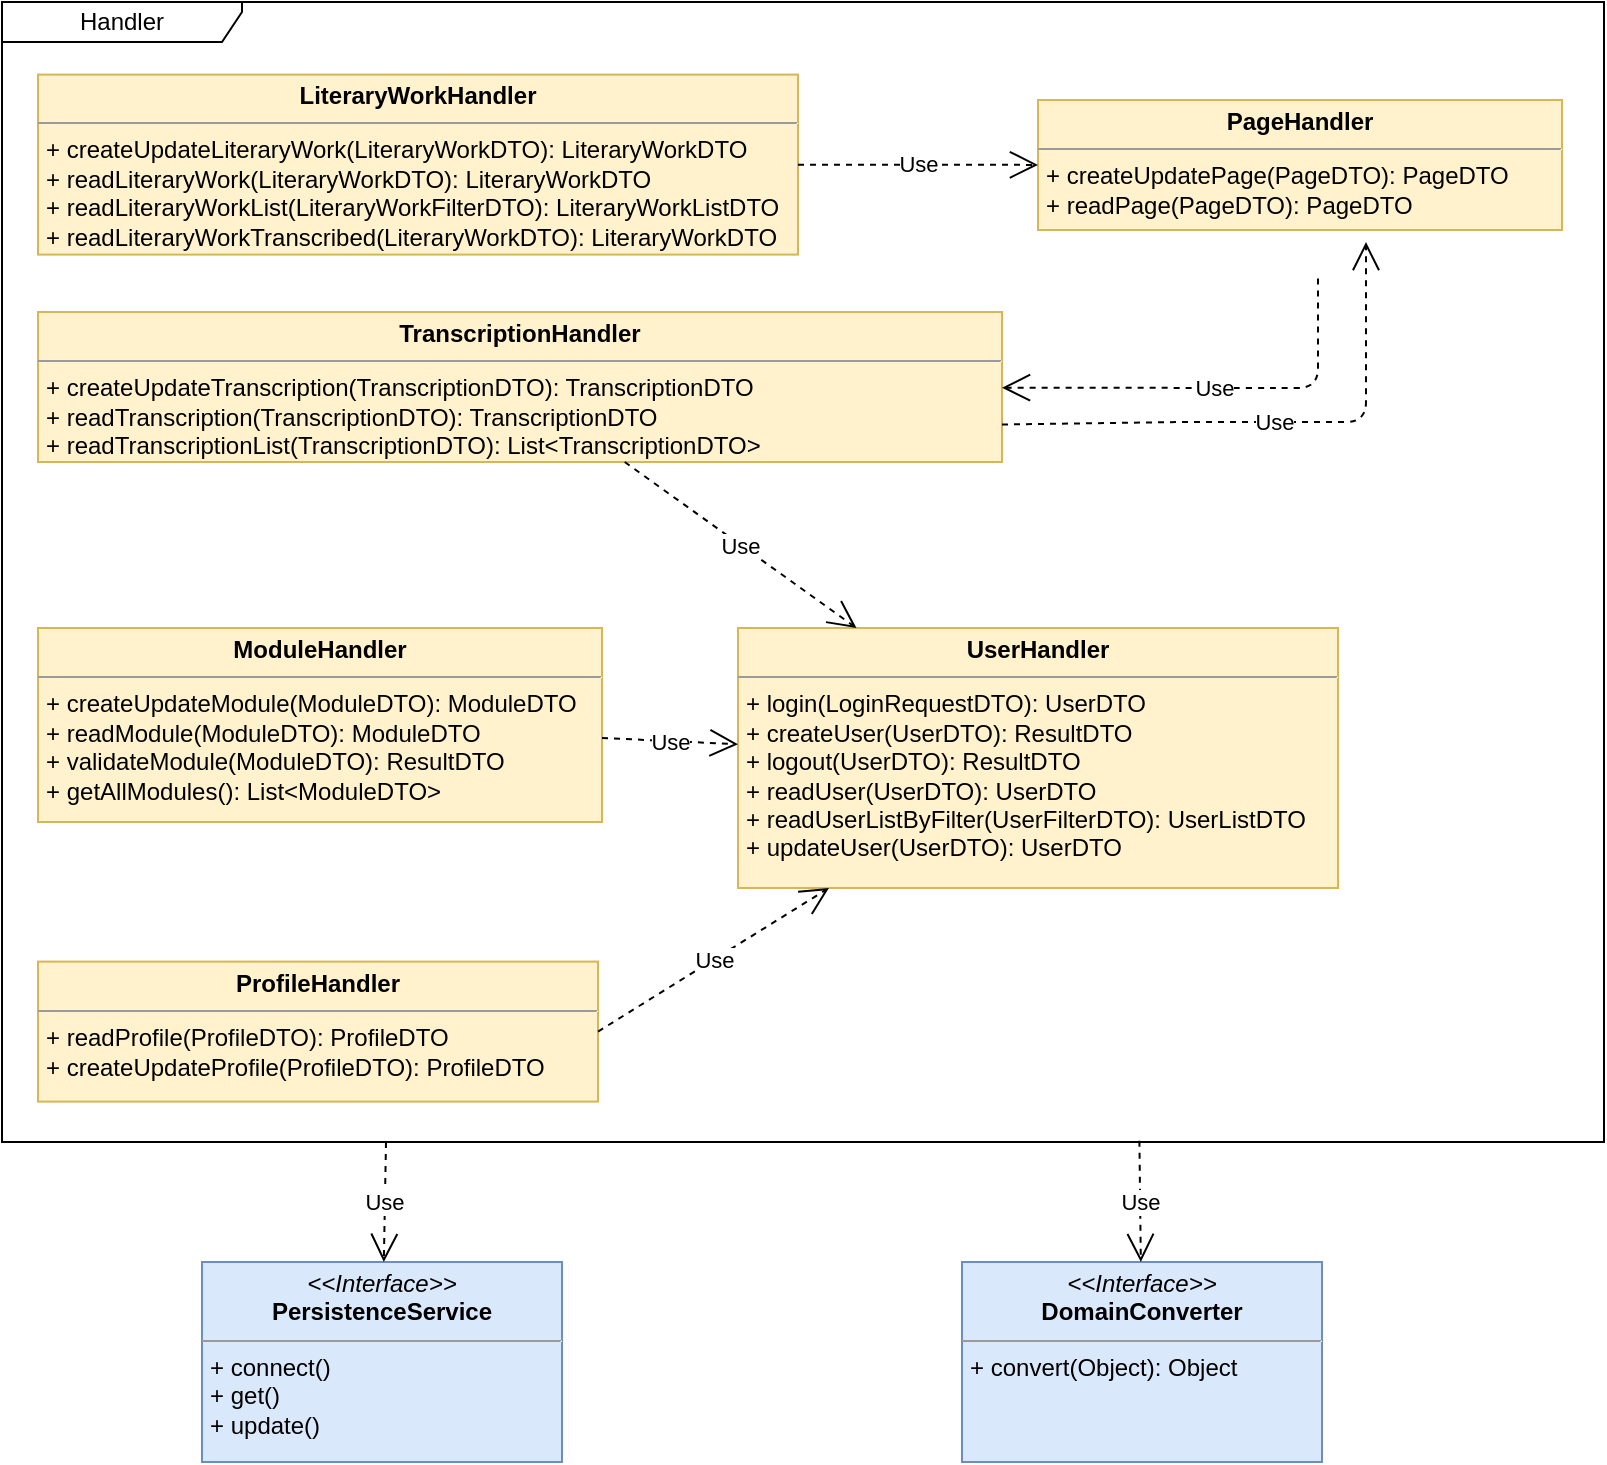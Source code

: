 <mxfile version="12.1.9" type="device" pages="1"><diagram id="q4cFodYw-TBzlHbiW_eS" name="Page-1"><mxGraphModel dx="1038" dy="531" grid="1" gridSize="10" guides="1" tooltips="1" connect="1" arrows="1" fold="1" page="1" pageScale="1" pageWidth="827" pageHeight="1169" math="0" shadow="0"><root><mxCell id="0"/><mxCell id="1" parent="0"/><mxCell id="YDSBDReVMTlkqqa4Y8eN-1" value="&lt;p style=&quot;margin: 0px ; margin-top: 4px ; text-align: center&quot;&gt;&lt;b&gt;LiteraryWorkHandler&lt;/b&gt;&lt;/p&gt;&lt;hr size=&quot;1&quot;&gt;&lt;p style=&quot;margin: 0px ; margin-left: 4px&quot;&gt;&lt;span&gt;+ createUpdateLiteraryWork(LiteraryWorkDTO): LiteraryWorkDTO&lt;/span&gt;&lt;/p&gt;&lt;p style=&quot;margin: 0px ; margin-left: 4px&quot;&gt;+ readLiteraryWork(LiteraryWorkDTO): LiteraryWorkDTO&lt;span&gt;&lt;br&gt;&lt;/span&gt;&lt;/p&gt;&lt;p style=&quot;margin: 0px ; margin-left: 4px&quot;&gt;&lt;span&gt;+ readLiteraryWorkList(LiteraryWorkFilterDTO): LiteraryWorkListDTO&lt;br&gt;+ readLiteraryWorkTranscribed(LiteraryWorkDTO): LiteraryWorkDTO&lt;/span&gt;&lt;/p&gt;&lt;p&gt;&lt;br&gt;&lt;/p&gt;" style="verticalAlign=top;align=left;overflow=fill;fontSize=12;fontFamily=Helvetica;html=1;fillColor=#fff2cc;strokeColor=#d6b656;" parent="1" vertex="1"><mxGeometry x="28" y="46.3" width="380" height="90" as="geometry"/></mxCell><mxCell id="YDSBDReVMTlkqqa4Y8eN-3" value="&lt;p style=&quot;margin: 0px ; margin-top: 4px ; text-align: center&quot;&gt;&lt;b&gt;ProfileHandler&lt;/b&gt;&lt;/p&gt;&lt;hr size=&quot;1&quot;&gt;&lt;p style=&quot;margin: 0px ; margin-left: 4px&quot;&gt;+ readProfile(ProfileDTO): ProfileDTO&lt;br&gt;+ createUpdateProfile(ProfileDTO): ProfileDTO&lt;/p&gt;" style="verticalAlign=top;align=left;overflow=fill;fontSize=12;fontFamily=Helvetica;html=1;fillColor=#fff2cc;strokeColor=#d6b656;" parent="1" vertex="1"><mxGeometry x="28" y="489.8" width="280" height="70" as="geometry"/></mxCell><mxCell id="YDSBDReVMTlkqqa4Y8eN-4" value="&lt;p style=&quot;margin: 0px ; margin-top: 4px ; text-align: center&quot;&gt;&lt;b&gt;TranscriptionHandler&lt;/b&gt;&lt;/p&gt;&lt;hr size=&quot;1&quot;&gt;&lt;p style=&quot;margin: 0px ; margin-left: 4px&quot;&gt;&lt;span&gt;+ createUpdate&lt;/span&gt;Transcription(TranscriptionDTO)&lt;span&gt;: TranscriptionDTO&lt;/span&gt;&lt;/p&gt;&lt;p style=&quot;margin: 0px ; margin-left: 4px&quot;&gt;+ readTranscription(TranscriptionDTO): TranscriptionDTO&lt;/p&gt;&lt;p style=&quot;margin: 0px ; margin-left: 4px&quot;&gt;&lt;span&gt;+ readTranscriptionList(TranscriptionDTO): List&amp;lt;TranscriptionDTO&amp;gt;&lt;/span&gt;&lt;/p&gt;&lt;p&gt;&lt;span&gt;&lt;br&gt;&lt;/span&gt;&lt;/p&gt;&lt;p&gt;&lt;br&gt;&lt;/p&gt;&lt;p&gt;&lt;br&gt;&lt;/p&gt;&lt;p&gt;&lt;br&gt;&lt;/p&gt;" style="verticalAlign=top;align=left;overflow=fill;fontSize=12;fontFamily=Helvetica;html=1;fillColor=#fff2cc;strokeColor=#d6b656;" parent="1" vertex="1"><mxGeometry x="28" y="165" width="482" height="75" as="geometry"/></mxCell><mxCell id="YDSBDReVMTlkqqa4Y8eN-5" value="&lt;p style=&quot;margin: 0px ; margin-top: 4px ; text-align: center&quot;&gt;&lt;b&gt;ModuleHandler&lt;/b&gt;&lt;/p&gt;&lt;hr size=&quot;1&quot;&gt;&lt;p style=&quot;margin: 0px ; margin-left: 4px&quot;&gt;&lt;span&gt;+ createUpdateModule(ModuleDTO): ModuleDTO&lt;/span&gt;&lt;/p&gt;&lt;p style=&quot;margin: 0px ; margin-left: 4px&quot;&gt;&lt;span&gt;+ readModule(ModuleDTO): ModuleDTO&lt;br&gt;+ validateModule(ModuleDTO): ResultDTO&lt;br&gt;+ getAllModules(): List&amp;lt;ModuleDTO&amp;gt;&lt;/span&gt;&lt;/p&gt;&lt;p&gt;&lt;br&gt;&lt;/p&gt;&lt;p&gt;&lt;br&gt;&lt;/p&gt;" style="verticalAlign=top;align=left;overflow=fill;fontSize=12;fontFamily=Helvetica;html=1;fillColor=#fff2cc;strokeColor=#d6b656;" parent="1" vertex="1"><mxGeometry x="28" y="323" width="282" height="97" as="geometry"/></mxCell><mxCell id="YDSBDReVMTlkqqa4Y8eN-6" value="&lt;p style=&quot;margin: 0px ; margin-top: 4px ; text-align: center&quot;&gt;&lt;b&gt;UserHandler&lt;/b&gt;&lt;/p&gt;&lt;hr size=&quot;1&quot;&gt;&lt;p style=&quot;margin: 0px ; margin-left: 4px&quot;&gt;&lt;span&gt;+ login(&lt;/span&gt;LoginRequestDTO&lt;span&gt;): UserDTO&lt;/span&gt;&lt;/p&gt;&lt;p style=&quot;margin: 0px ; margin-left: 4px&quot;&gt;&lt;span&gt;+ createUser(UserDTO): ResultDTO&lt;/span&gt;&lt;/p&gt;&lt;p style=&quot;margin: 0px ; margin-left: 4px&quot;&gt;&lt;span&gt;+ logout(UserDTO): ResultDTO&lt;/span&gt;&lt;/p&gt;&lt;p style=&quot;margin: 0px ; margin-left: 4px&quot;&gt;&lt;span&gt;+ readUser(UserDTO): UserDTO&lt;/span&gt;&lt;/p&gt;&lt;p style=&quot;margin: 0px ; margin-left: 4px&quot;&gt;&lt;span&gt;+ readUserListByFilter(UserFilterDTO): UserListDTO&lt;br&gt;+ updateUser(UserDTO): UserDTO&lt;/span&gt;&lt;/p&gt;&lt;p&gt;&lt;br&gt;&lt;/p&gt;" style="verticalAlign=top;align=left;overflow=fill;fontSize=12;fontFamily=Helvetica;html=1;fillColor=#fff2cc;strokeColor=#d6b656;" parent="1" vertex="1"><mxGeometry x="378" y="323" width="300" height="130" as="geometry"/></mxCell><mxCell id="YDSBDReVMTlkqqa4Y8eN-7" value="&lt;p style=&quot;margin: 0px ; margin-top: 4px ; text-align: center&quot;&gt;&lt;b&gt;PageHandler&lt;/b&gt;&lt;/p&gt;&lt;hr size=&quot;1&quot;&gt;&lt;p style=&quot;margin: 0px ; margin-left: 4px&quot;&gt;&lt;span&gt;+ createUpdatePage(PageDTO): PageDTO&lt;/span&gt;&lt;br&gt;&lt;/p&gt;&lt;p style=&quot;margin: 0px ; margin-left: 4px&quot;&gt;&lt;span&gt;+ readPage(PageDTO): PageDTO&lt;/span&gt;&lt;/p&gt;&lt;p&gt;&lt;br&gt;&lt;/p&gt;" style="verticalAlign=top;align=left;overflow=fill;fontSize=12;fontFamily=Helvetica;html=1;fillColor=#fff2cc;strokeColor=#d6b656;" parent="1" vertex="1"><mxGeometry x="528" y="59" width="262" height="65" as="geometry"/></mxCell><mxCell id="H2dUI9dXiU7TDnAdC6QU-2" value="Use" style="endArrow=open;endSize=12;dashed=1;html=1;" parent="1" source="YDSBDReVMTlkqqa4Y8eN-5" target="YDSBDReVMTlkqqa4Y8eN-6" edge="1"><mxGeometry width="160" relative="1" as="geometry"><mxPoint x="242.125" y="536.3" as="sourcePoint"/><mxPoint x="207.952" y="593.3" as="targetPoint"/></mxGeometry></mxCell><mxCell id="cBoid0wFbxA85oM2irqj-1" value="Use" style="endArrow=open;endSize=12;dashed=1;html=1;exitX=1;exitY=0.5;exitDx=0;exitDy=0;" parent="1" source="YDSBDReVMTlkqqa4Y8eN-3" target="YDSBDReVMTlkqqa4Y8eN-6" edge="1"><mxGeometry width="160" relative="1" as="geometry"><mxPoint x="198" y="523.3" as="sourcePoint"/><mxPoint x="358" y="523.3" as="targetPoint"/></mxGeometry></mxCell><mxCell id="cBoid0wFbxA85oM2irqj-2" value="Use" style="endArrow=open;endSize=12;dashed=1;html=1;" parent="1" source="YDSBDReVMTlkqqa4Y8eN-1" target="YDSBDReVMTlkqqa4Y8eN-7" edge="1"><mxGeometry width="160" relative="1" as="geometry"><mxPoint x="398" y="83.3" as="sourcePoint"/><mxPoint x="558" y="83.3" as="targetPoint"/></mxGeometry></mxCell><mxCell id="cBoid0wFbxA85oM2irqj-3" value="Use" style="endArrow=open;endSize=12;dashed=1;html=1;" parent="1" target="YDSBDReVMTlkqqa4Y8eN-4" edge="1"><mxGeometry width="160" relative="1" as="geometry"><mxPoint x="668" y="148.3" as="sourcePoint"/><mxPoint x="738" y="213.3" as="targetPoint"/><Array as="points"><mxPoint x="668" y="203"/><mxPoint x="640" y="203"/></Array></mxGeometry></mxCell><mxCell id="cBoid0wFbxA85oM2irqj-4" value="Use" style="endArrow=open;endSize=12;dashed=1;html=1;exitX=1;exitY=0.75;exitDx=0;exitDy=0;" parent="1" source="YDSBDReVMTlkqqa4Y8eN-4" edge="1"><mxGeometry width="160" relative="1" as="geometry"><mxPoint x="520" y="253.3" as="sourcePoint"/><mxPoint x="692" y="130" as="targetPoint"/><Array as="points"><mxPoint x="600" y="220"/><mxPoint x="692" y="220"/></Array></mxGeometry></mxCell><mxCell id="cBoid0wFbxA85oM2irqj-5" value="Use" style="endArrow=open;endSize=12;dashed=1;html=1;" parent="1" source="YDSBDReVMTlkqqa4Y8eN-4" target="YDSBDReVMTlkqqa4Y8eN-6" edge="1"><mxGeometry width="160" relative="1" as="geometry"><mxPoint x="408" y="293.3" as="sourcePoint"/><mxPoint x="568" y="293.3" as="targetPoint"/></mxGeometry></mxCell><mxCell id="cBoid0wFbxA85oM2irqj-6" value="Handler" style="shape=umlFrame;whiteSpace=wrap;html=1;width=120;height=20;" parent="1" vertex="1"><mxGeometry x="10" y="10" width="801" height="570" as="geometry"/></mxCell><mxCell id="cBoid0wFbxA85oM2irqj-8" value="&lt;p style=&quot;margin: 0px ; margin-top: 4px ; text-align: center&quot;&gt;&lt;i&gt;&amp;lt;&amp;lt;Interface&amp;gt;&amp;gt;&lt;/i&gt;&lt;br&gt;&lt;b&gt;PersistenceService&lt;/b&gt;&lt;/p&gt;&lt;hr size=&quot;1&quot;&gt;&lt;p style=&quot;margin: 0px ; margin-left: 4px&quot;&gt;+ connect()&lt;br&gt;+ get()&lt;/p&gt;&lt;p style=&quot;margin: 0px ; margin-left: 4px&quot;&gt;+ update()&lt;/p&gt;" style="verticalAlign=top;align=left;overflow=fill;fontSize=12;fontFamily=Helvetica;html=1;fillColor=#dae8fc;strokeColor=#6c8ebf;" parent="1" vertex="1"><mxGeometry x="110" y="640" width="180" height="100" as="geometry"/></mxCell><mxCell id="cBoid0wFbxA85oM2irqj-9" value="&lt;p style=&quot;margin: 0px ; margin-top: 4px ; text-align: center&quot;&gt;&lt;i&gt;&amp;lt;&amp;lt;Interface&amp;gt;&amp;gt;&lt;/i&gt;&lt;br&gt;&lt;b&gt;DomainConverter&lt;/b&gt;&lt;/p&gt;&lt;hr size=&quot;1&quot;&gt;&lt;p style=&quot;margin: 0px ; margin-left: 4px&quot;&gt;+ convert(Object): Object&lt;br&gt;&lt;/p&gt;" style="verticalAlign=top;align=left;overflow=fill;fontSize=12;fontFamily=Helvetica;html=1;fillColor=#dae8fc;strokeColor=#6c8ebf;" parent="1" vertex="1"><mxGeometry x="490" y="640" width="180" height="100" as="geometry"/></mxCell><mxCell id="cBoid0wFbxA85oM2irqj-10" value="Use" style="endArrow=open;endSize=12;dashed=1;html=1;" parent="1" target="cBoid0wFbxA85oM2irqj-8" edge="1"><mxGeometry width="160" relative="1" as="geometry"><mxPoint x="202" y="580" as="sourcePoint"/><mxPoint x="280" y="550" as="targetPoint"/></mxGeometry></mxCell><mxCell id="cBoid0wFbxA85oM2irqj-11" value="Use" style="endArrow=open;endSize=12;dashed=1;html=1;exitX=0.71;exitY=0.999;exitDx=0;exitDy=0;exitPerimeter=0;" parent="1" source="cBoid0wFbxA85oM2irqj-6" target="cBoid0wFbxA85oM2irqj-9" edge="1"><mxGeometry width="160" relative="1" as="geometry"><mxPoint x="530" y="540" as="sourcePoint"/><mxPoint x="690" y="540" as="targetPoint"/></mxGeometry></mxCell></root></mxGraphModel></diagram></mxfile>